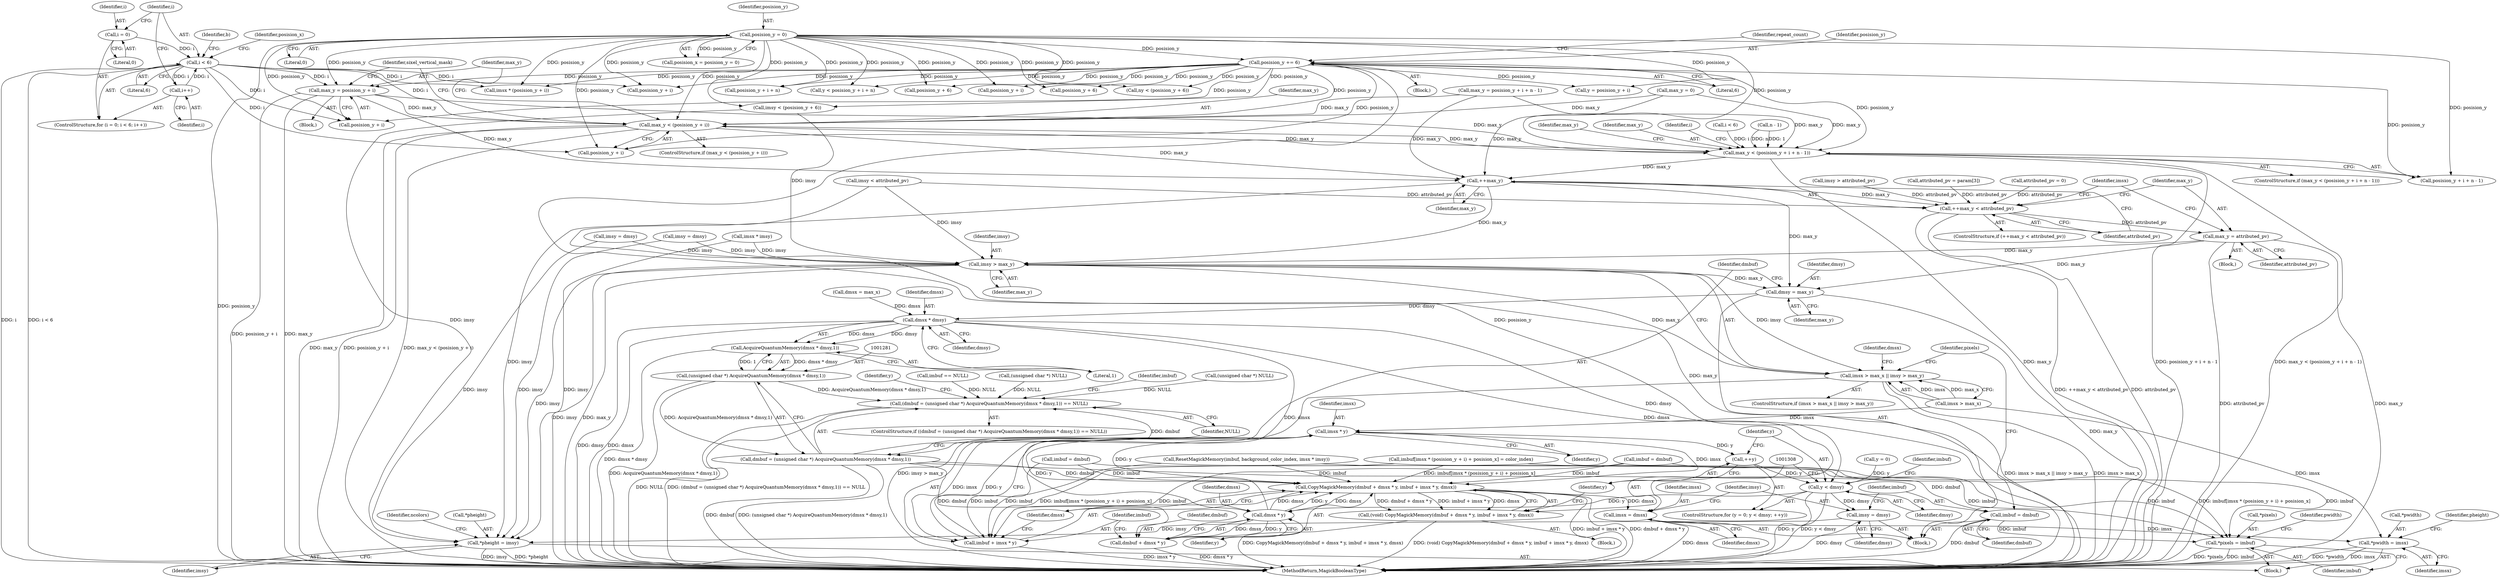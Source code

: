 digraph "0_ImageMagick_10b3823a7619ed22d42764733eb052c4159bc8c1_2@integer" {
"1001098" [label="(Call,max_y = posision_y + i)"];
"1000884" [label="(Call,posision_y += 6)"];
"1000165" [label="(Call,posision_y = 0)"];
"1001059" [label="(Call,i < 6)"];
"1001056" [label="(Call,i = 0)"];
"1001062" [label="(Call,i++)"];
"1001092" [label="(Call,max_y < (posision_y + i))"];
"1001201" [label="(Call,max_y < (posision_y + i + n - 1))"];
"1001254" [label="(Call,++max_y)"];
"1001253" [label="(Call,++max_y < attributed_pv)"];
"1001258" [label="(Call,max_y = attributed_pv)"];
"1001266" [label="(Call,imsy > max_y)"];
"1001262" [label="(Call,imsx > max_x || imsy > max_y)"];
"1001273" [label="(Call,dmsy = max_y)"];
"1001283" [label="(Call,dmsx * dmsy)"];
"1001282" [label="(Call,AcquireQuantumMemory(dmsx * dmsy,1))"];
"1001280" [label="(Call,(unsigned char *) AcquireQuantumMemory(dmsx * dmsy,1))"];
"1001277" [label="(Call,(dmbuf = (unsigned char *) AcquireQuantumMemory(dmsx * dmsy,1)) == NULL)"];
"1001278" [label="(Call,dmbuf = (unsigned char *) AcquireQuantumMemory(dmsx * dmsy,1))"];
"1001309" [label="(Call,CopyMagickMemory(dmbuf + dmsx * y, imbuf + imsx * y, dmsx))"];
"1001307" [label="(Call,(void) CopyMagickMemory(dmbuf + dmsx * y, imbuf + imsx * y, dmsx))"];
"1001312" [label="(Call,dmsx * y)"];
"1001310" [label="(Call,dmbuf + dmsx * y)"];
"1001317" [label="(Call,imsx * y)"];
"1001304" [label="(Call,++y)"];
"1001301" [label="(Call,y < dmsy)"];
"1001330" [label="(Call,imsy = dmsy)"];
"1001344" [label="(Call,*pheight = imsy)"];
"1001315" [label="(Call,imbuf + imsx * y)"];
"1001327" [label="(Call,imsx = dmsx)"];
"1001340" [label="(Call,*pwidth = imsx)"];
"1001333" [label="(Call,imbuf = dmbuf)"];
"1001336" [label="(Call,*pixels = imbuf)"];
"1001344" [label="(Call,*pheight = imsy)"];
"1001284" [label="(Identifier,dmsx)"];
"1001212" [label="(Identifier,max_y)"];
"1001256" [label="(Identifier,attributed_pv)"];
"1001159" [label="(Call,posision_y + i)"];
"1001202" [label="(Identifier,max_y)"];
"1001299" [label="(Identifier,y)"];
"1001319" [label="(Identifier,y)"];
"1001098" [label="(Call,max_y = posision_y + i)"];
"1001267" [label="(Identifier,imsy)"];
"1001094" [label="(Call,posision_y + i)"];
"1001252" [label="(ControlStructure,if (++max_y < attributed_pv))"];
"1001333" [label="(Call,imbuf = dmbuf)"];
"1001334" [label="(Identifier,imbuf)"];
"1001287" [label="(Identifier,NULL)"];
"1001072" [label="(Call,imbuf[imsx * (posision_y + i) + posision_x] = color_index)"];
"1001203" [label="(Call,posision_y + i + n - 1)"];
"1000909" [label="(Call,imsy < (posision_y + 6))"];
"1001211" [label="(Call,max_y = posision_y + i + n - 1)"];
"1001274" [label="(Identifier,dmsy)"];
"1001314" [label="(Identifier,y)"];
"1001307" [label="(Call,(void) CopyMagickMemory(dmbuf + dmsx * y, imbuf + imsx * y, dmsx))"];
"1001315" [label="(Call,imbuf + imsx * y)"];
"1001316" [label="(Identifier,imbuf)"];
"1001320" [label="(Identifier,dmsx)"];
"1001078" [label="(Call,posision_y + i)"];
"1001310" [label="(Call,dmbuf + dmsx * y)"];
"1001099" [label="(Identifier,max_y)"];
"1001063" [label="(Identifier,i)"];
"1001068" [label="(Identifier,b)"];
"1000170" [label="(Call,max_y = 0)"];
"1000209" [label="(Call,imbuf == NULL)"];
"1001157" [label="(Call,y = posision_y + i)"];
"1001350" [label="(Identifier,ncolors)"];
"1001057" [label="(Identifier,i)"];
"1001261" [label="(ControlStructure,if (imsx > max_x || imsy > max_y))"];
"1001268" [label="(Identifier,max_y)"];
"1001434" [label="(MethodReturn,MagickBooleanType)"];
"1001259" [label="(Identifier,max_y)"];
"1001275" [label="(Identifier,max_y)"];
"1001091" [label="(ControlStructure,if (max_y < (posision_y + i)))"];
"1001340" [label="(Call,*pwidth = imsx)"];
"1001331" [label="(Identifier,imsy)"];
"1000319" [label="(Call,ResetMagickMemory(imbuf, background_color_index, imsx * imsy))"];
"1001329" [label="(Identifier,dmsx)"];
"1000595" [label="(Call,imsy > attributed_pv)"];
"1001311" [label="(Identifier,dmbuf)"];
"1001309" [label="(Call,CopyMagickMemory(dmbuf + dmsx * y, imbuf + imsx * y, dmsx))"];
"1001221" [label="(Identifier,i)"];
"1000911" [label="(Call,posision_y + 6)"];
"1000167" [label="(Literal,0)"];
"1001304" [label="(Call,++y)"];
"1001020" [label="(Call,imbuf = dmbuf)"];
"1001328" [label="(Identifier,imsx)"];
"1001318" [label="(Identifier,imsx)"];
"1001345" [label="(Call,*pheight)"];
"1001060" [label="(Identifier,i)"];
"1001092" [label="(Call,max_y < (posision_y + i))"];
"1000964" [label="(Call,(unsigned char *) NULL)"];
"1001076" [label="(Call,imsx * (posision_y + i))"];
"1001263" [label="(Call,imsx > max_x)"];
"1001277" [label="(Call,(dmbuf = (unsigned char *) AcquireQuantumMemory(dmsx * dmsy,1)) == NULL)"];
"1001302" [label="(Identifier,y)"];
"1001279" [label="(Identifier,dmbuf)"];
"1001305" [label="(Identifier,y)"];
"1001306" [label="(Block,)"];
"1001332" [label="(Identifier,dmsy)"];
"1001062" [label="(Call,i++)"];
"1001257" [label="(Block,)"];
"1001301" [label="(Call,y < dmsy)"];
"1001100" [label="(Call,posision_y + i)"];
"1000936" [label="(Call,posision_y + 6)"];
"1001115" [label="(Call,i < 6)"];
"1001104" [label="(Identifier,sixel_vertical_mask)"];
"1001330" [label="(Call,imsy = dmsy)"];
"1001262" [label="(Call,imsx > max_x || imsy > max_y)"];
"1000934" [label="(Call,ny < (posision_y + 6))"];
"1001341" [label="(Call,*pwidth)"];
"1001055" [label="(ControlStructure,for (i = 0; i < 6; i++))"];
"1001278" [label="(Call,dmbuf = (unsigned char *) AcquireQuantumMemory(dmsx * dmsy,1))"];
"1001058" [label="(Literal,0)"];
"1001253" [label="(Call,++max_y < attributed_pv)"];
"1001254" [label="(Call,++max_y)"];
"1001280" [label="(Call,(unsigned char *) AcquireQuantumMemory(dmsx * dmsy,1))"];
"1000888" [label="(Identifier,repeat_count)"];
"1001270" [label="(Call,dmsx = max_x)"];
"1001298" [label="(Call,y = 0)"];
"1000131" [label="(Block,)"];
"1000885" [label="(Identifier,posision_y)"];
"1001264" [label="(Identifier,imsx)"];
"1001276" [label="(ControlStructure,if ((dmbuf = (unsigned char *) AcquireQuantumMemory(dmsx * dmsy,1)) == NULL))"];
"1001346" [label="(Identifier,pheight)"];
"1001056" [label="(Call,i = 0)"];
"1001207" [label="(Call,n - 1)"];
"1000665" [label="(Call,imsy = dmsy)"];
"1001342" [label="(Identifier,pwidth)"];
"1001313" [label="(Identifier,dmsx)"];
"1001285" [label="(Identifier,dmsy)"];
"1001260" [label="(Identifier,attributed_pv)"];
"1001297" [label="(ControlStructure,for (y = 0; y < dmsy; ++y))"];
"1001290" [label="(Identifier,imbuf)"];
"1001283" [label="(Call,dmsx * dmsy)"];
"1001317" [label="(Call,imsx * y)"];
"1000886" [label="(Literal,6)"];
"1001271" [label="(Identifier,dmsx)"];
"1001347" [label="(Identifier,imsy)"];
"1000612" [label="(Call,(unsigned char *) NULL)"];
"1001164" [label="(Call,posision_y + i + n)"];
"1001061" [label="(Literal,6)"];
"1001201" [label="(Call,max_y < (posision_y + i + n - 1))"];
"1000166" [label="(Identifier,posision_y)"];
"1001017" [label="(Call,imsy = dmsy)"];
"1001059" [label="(Call,i < 6)"];
"1001255" [label="(Identifier,max_y)"];
"1001336" [label="(Call,*pixels = imbuf)"];
"1001339" [label="(Identifier,imbuf)"];
"1001312" [label="(Call,dmsx * y)"];
"1001335" [label="(Identifier,dmbuf)"];
"1001343" [label="(Identifier,imsx)"];
"1000165" [label="(Call,posision_y = 0)"];
"1001093" [label="(Identifier,max_y)"];
"1000884" [label="(Call,posision_y += 6)"];
"1001269" [label="(Block,)"];
"1001282" [label="(Call,AcquireQuantumMemory(dmsx * dmsy,1))"];
"1001303" [label="(Identifier,dmsy)"];
"1001266" [label="(Call,imsy > max_y)"];
"1001200" [label="(ControlStructure,if (max_y < (posision_y + i + n - 1)))"];
"1000556" [label="(Call,attributed_pv = param[3])"];
"1000878" [label="(Block,)"];
"1001286" [label="(Literal,1)"];
"1001162" [label="(Call,y < posision_y + i + n)"];
"1001097" [label="(Block,)"];
"1000163" [label="(Call,posision_x = posision_y = 0)"];
"1000580" [label="(Call,imsy < attributed_pv)"];
"1000322" [label="(Call,imsx * imsy)"];
"1001107" [label="(Identifier,posision_x)"];
"1001258" [label="(Call,max_y = attributed_pv)"];
"1001322" [label="(Identifier,imbuf)"];
"1001338" [label="(Identifier,pixels)"];
"1001273" [label="(Call,dmsy = max_y)"];
"1001337" [label="(Call,*pixels)"];
"1000668" [label="(Call,imbuf = dmbuf)"];
"1000181" [label="(Call,attributed_pv = 0)"];
"1001327" [label="(Call,imsx = dmsx)"];
"1001098" -> "1001097"  [label="AST: "];
"1001098" -> "1001100"  [label="CFG: "];
"1001099" -> "1001098"  [label="AST: "];
"1001100" -> "1001098"  [label="AST: "];
"1001104" -> "1001098"  [label="CFG: "];
"1001098" -> "1001434"  [label="DDG: max_y"];
"1001098" -> "1001434"  [label="DDG: posision_y + i"];
"1001098" -> "1001092"  [label="DDG: max_y"];
"1000884" -> "1001098"  [label="DDG: posision_y"];
"1000165" -> "1001098"  [label="DDG: posision_y"];
"1001059" -> "1001098"  [label="DDG: i"];
"1001098" -> "1001201"  [label="DDG: max_y"];
"1001098" -> "1001254"  [label="DDG: max_y"];
"1000884" -> "1000878"  [label="AST: "];
"1000884" -> "1000886"  [label="CFG: "];
"1000885" -> "1000884"  [label="AST: "];
"1000886" -> "1000884"  [label="AST: "];
"1000888" -> "1000884"  [label="CFG: "];
"1000884" -> "1001434"  [label="DDG: posision_y"];
"1000165" -> "1000884"  [label="DDG: posision_y"];
"1000884" -> "1000909"  [label="DDG: posision_y"];
"1000884" -> "1000911"  [label="DDG: posision_y"];
"1000884" -> "1000934"  [label="DDG: posision_y"];
"1000884" -> "1000936"  [label="DDG: posision_y"];
"1000884" -> "1001076"  [label="DDG: posision_y"];
"1000884" -> "1001078"  [label="DDG: posision_y"];
"1000884" -> "1001092"  [label="DDG: posision_y"];
"1000884" -> "1001094"  [label="DDG: posision_y"];
"1000884" -> "1001100"  [label="DDG: posision_y"];
"1000884" -> "1001157"  [label="DDG: posision_y"];
"1000884" -> "1001159"  [label="DDG: posision_y"];
"1000884" -> "1001162"  [label="DDG: posision_y"];
"1000884" -> "1001164"  [label="DDG: posision_y"];
"1000884" -> "1001201"  [label="DDG: posision_y"];
"1000884" -> "1001203"  [label="DDG: posision_y"];
"1000165" -> "1000163"  [label="AST: "];
"1000165" -> "1000167"  [label="CFG: "];
"1000166" -> "1000165"  [label="AST: "];
"1000167" -> "1000165"  [label="AST: "];
"1000163" -> "1000165"  [label="CFG: "];
"1000165" -> "1001434"  [label="DDG: posision_y"];
"1000165" -> "1000163"  [label="DDG: posision_y"];
"1000165" -> "1000909"  [label="DDG: posision_y"];
"1000165" -> "1000911"  [label="DDG: posision_y"];
"1000165" -> "1000934"  [label="DDG: posision_y"];
"1000165" -> "1000936"  [label="DDG: posision_y"];
"1000165" -> "1001076"  [label="DDG: posision_y"];
"1000165" -> "1001078"  [label="DDG: posision_y"];
"1000165" -> "1001092"  [label="DDG: posision_y"];
"1000165" -> "1001094"  [label="DDG: posision_y"];
"1000165" -> "1001100"  [label="DDG: posision_y"];
"1000165" -> "1001157"  [label="DDG: posision_y"];
"1000165" -> "1001159"  [label="DDG: posision_y"];
"1000165" -> "1001162"  [label="DDG: posision_y"];
"1000165" -> "1001164"  [label="DDG: posision_y"];
"1000165" -> "1001201"  [label="DDG: posision_y"];
"1000165" -> "1001203"  [label="DDG: posision_y"];
"1001059" -> "1001055"  [label="AST: "];
"1001059" -> "1001061"  [label="CFG: "];
"1001060" -> "1001059"  [label="AST: "];
"1001061" -> "1001059"  [label="AST: "];
"1001068" -> "1001059"  [label="CFG: "];
"1001107" -> "1001059"  [label="CFG: "];
"1001059" -> "1001434"  [label="DDG: i"];
"1001059" -> "1001434"  [label="DDG: i < 6"];
"1001056" -> "1001059"  [label="DDG: i"];
"1001062" -> "1001059"  [label="DDG: i"];
"1001059" -> "1001062"  [label="DDG: i"];
"1001059" -> "1001076"  [label="DDG: i"];
"1001059" -> "1001078"  [label="DDG: i"];
"1001059" -> "1001092"  [label="DDG: i"];
"1001059" -> "1001094"  [label="DDG: i"];
"1001059" -> "1001100"  [label="DDG: i"];
"1001056" -> "1001055"  [label="AST: "];
"1001056" -> "1001058"  [label="CFG: "];
"1001057" -> "1001056"  [label="AST: "];
"1001058" -> "1001056"  [label="AST: "];
"1001060" -> "1001056"  [label="CFG: "];
"1001062" -> "1001055"  [label="AST: "];
"1001062" -> "1001063"  [label="CFG: "];
"1001063" -> "1001062"  [label="AST: "];
"1001060" -> "1001062"  [label="CFG: "];
"1001092" -> "1001091"  [label="AST: "];
"1001092" -> "1001094"  [label="CFG: "];
"1001093" -> "1001092"  [label="AST: "];
"1001094" -> "1001092"  [label="AST: "];
"1001099" -> "1001092"  [label="CFG: "];
"1001104" -> "1001092"  [label="CFG: "];
"1001092" -> "1001434"  [label="DDG: posision_y + i"];
"1001092" -> "1001434"  [label="DDG: max_y < (posision_y + i)"];
"1001092" -> "1001434"  [label="DDG: max_y"];
"1001201" -> "1001092"  [label="DDG: max_y"];
"1001211" -> "1001092"  [label="DDG: max_y"];
"1000170" -> "1001092"  [label="DDG: max_y"];
"1001092" -> "1001201"  [label="DDG: max_y"];
"1001092" -> "1001254"  [label="DDG: max_y"];
"1001201" -> "1001200"  [label="AST: "];
"1001201" -> "1001203"  [label="CFG: "];
"1001202" -> "1001201"  [label="AST: "];
"1001203" -> "1001201"  [label="AST: "];
"1001212" -> "1001201"  [label="CFG: "];
"1001221" -> "1001201"  [label="CFG: "];
"1001201" -> "1001434"  [label="DDG: max_y"];
"1001201" -> "1001434"  [label="DDG: posision_y + i + n - 1"];
"1001201" -> "1001434"  [label="DDG: max_y < (posision_y + i + n - 1)"];
"1001211" -> "1001201"  [label="DDG: max_y"];
"1000170" -> "1001201"  [label="DDG: max_y"];
"1001115" -> "1001201"  [label="DDG: i"];
"1001207" -> "1001201"  [label="DDG: n"];
"1001207" -> "1001201"  [label="DDG: 1"];
"1001201" -> "1001254"  [label="DDG: max_y"];
"1001254" -> "1001253"  [label="AST: "];
"1001254" -> "1001255"  [label="CFG: "];
"1001255" -> "1001254"  [label="AST: "];
"1001256" -> "1001254"  [label="CFG: "];
"1001254" -> "1001434"  [label="DDG: max_y"];
"1001254" -> "1001253"  [label="DDG: max_y"];
"1001211" -> "1001254"  [label="DDG: max_y"];
"1000170" -> "1001254"  [label="DDG: max_y"];
"1001254" -> "1001266"  [label="DDG: max_y"];
"1001254" -> "1001273"  [label="DDG: max_y"];
"1001253" -> "1001252"  [label="AST: "];
"1001253" -> "1001256"  [label="CFG: "];
"1001256" -> "1001253"  [label="AST: "];
"1001259" -> "1001253"  [label="CFG: "];
"1001264" -> "1001253"  [label="CFG: "];
"1001253" -> "1001434"  [label="DDG: ++max_y < attributed_pv"];
"1001253" -> "1001434"  [label="DDG: attributed_pv"];
"1000181" -> "1001253"  [label="DDG: attributed_pv"];
"1000556" -> "1001253"  [label="DDG: attributed_pv"];
"1000580" -> "1001253"  [label="DDG: attributed_pv"];
"1000595" -> "1001253"  [label="DDG: attributed_pv"];
"1001253" -> "1001258"  [label="DDG: attributed_pv"];
"1001258" -> "1001257"  [label="AST: "];
"1001258" -> "1001260"  [label="CFG: "];
"1001259" -> "1001258"  [label="AST: "];
"1001260" -> "1001258"  [label="AST: "];
"1001264" -> "1001258"  [label="CFG: "];
"1001258" -> "1001434"  [label="DDG: attributed_pv"];
"1001258" -> "1001434"  [label="DDG: max_y"];
"1001258" -> "1001266"  [label="DDG: max_y"];
"1001258" -> "1001273"  [label="DDG: max_y"];
"1001266" -> "1001262"  [label="AST: "];
"1001266" -> "1001268"  [label="CFG: "];
"1001267" -> "1001266"  [label="AST: "];
"1001268" -> "1001266"  [label="AST: "];
"1001262" -> "1001266"  [label="CFG: "];
"1001266" -> "1001434"  [label="DDG: imsy"];
"1001266" -> "1001434"  [label="DDG: max_y"];
"1001266" -> "1001262"  [label="DDG: imsy"];
"1001266" -> "1001262"  [label="DDG: max_y"];
"1001017" -> "1001266"  [label="DDG: imsy"];
"1000909" -> "1001266"  [label="DDG: imsy"];
"1000580" -> "1001266"  [label="DDG: imsy"];
"1000322" -> "1001266"  [label="DDG: imsy"];
"1000665" -> "1001266"  [label="DDG: imsy"];
"1001266" -> "1001273"  [label="DDG: max_y"];
"1001266" -> "1001344"  [label="DDG: imsy"];
"1001262" -> "1001261"  [label="AST: "];
"1001262" -> "1001263"  [label="CFG: "];
"1001263" -> "1001262"  [label="AST: "];
"1001271" -> "1001262"  [label="CFG: "];
"1001338" -> "1001262"  [label="CFG: "];
"1001262" -> "1001434"  [label="DDG: imsy > max_y"];
"1001262" -> "1001434"  [label="DDG: imsx > max_x || imsy > max_y"];
"1001262" -> "1001434"  [label="DDG: imsx > max_x"];
"1001263" -> "1001262"  [label="DDG: imsx"];
"1001263" -> "1001262"  [label="DDG: max_x"];
"1001273" -> "1001269"  [label="AST: "];
"1001273" -> "1001275"  [label="CFG: "];
"1001274" -> "1001273"  [label="AST: "];
"1001275" -> "1001273"  [label="AST: "];
"1001279" -> "1001273"  [label="CFG: "];
"1001273" -> "1001434"  [label="DDG: max_y"];
"1001273" -> "1001283"  [label="DDG: dmsy"];
"1001283" -> "1001282"  [label="AST: "];
"1001283" -> "1001285"  [label="CFG: "];
"1001284" -> "1001283"  [label="AST: "];
"1001285" -> "1001283"  [label="AST: "];
"1001286" -> "1001283"  [label="CFG: "];
"1001283" -> "1001434"  [label="DDG: dmsy"];
"1001283" -> "1001434"  [label="DDG: dmsx"];
"1001283" -> "1001282"  [label="DDG: dmsx"];
"1001283" -> "1001282"  [label="DDG: dmsy"];
"1001270" -> "1001283"  [label="DDG: dmsx"];
"1001283" -> "1001301"  [label="DDG: dmsy"];
"1001283" -> "1001312"  [label="DDG: dmsx"];
"1001283" -> "1001327"  [label="DDG: dmsx"];
"1001282" -> "1001280"  [label="AST: "];
"1001282" -> "1001286"  [label="CFG: "];
"1001286" -> "1001282"  [label="AST: "];
"1001280" -> "1001282"  [label="CFG: "];
"1001282" -> "1001434"  [label="DDG: dmsx * dmsy"];
"1001282" -> "1001280"  [label="DDG: dmsx * dmsy"];
"1001282" -> "1001280"  [label="DDG: 1"];
"1001280" -> "1001278"  [label="AST: "];
"1001281" -> "1001280"  [label="AST: "];
"1001278" -> "1001280"  [label="CFG: "];
"1001280" -> "1001434"  [label="DDG: AcquireQuantumMemory(dmsx * dmsy,1)"];
"1001280" -> "1001277"  [label="DDG: AcquireQuantumMemory(dmsx * dmsy,1)"];
"1001280" -> "1001278"  [label="DDG: AcquireQuantumMemory(dmsx * dmsy,1)"];
"1001277" -> "1001276"  [label="AST: "];
"1001277" -> "1001287"  [label="CFG: "];
"1001278" -> "1001277"  [label="AST: "];
"1001287" -> "1001277"  [label="AST: "];
"1001290" -> "1001277"  [label="CFG: "];
"1001299" -> "1001277"  [label="CFG: "];
"1001277" -> "1001434"  [label="DDG: (dmbuf = (unsigned char *) AcquireQuantumMemory(dmsx * dmsy,1)) == NULL"];
"1001277" -> "1001434"  [label="DDG: NULL"];
"1001278" -> "1001277"  [label="DDG: dmbuf"];
"1000612" -> "1001277"  [label="DDG: NULL"];
"1000964" -> "1001277"  [label="DDG: NULL"];
"1000209" -> "1001277"  [label="DDG: NULL"];
"1001279" -> "1001278"  [label="AST: "];
"1001287" -> "1001278"  [label="CFG: "];
"1001278" -> "1001434"  [label="DDG: (unsigned char *) AcquireQuantumMemory(dmsx * dmsy,1)"];
"1001278" -> "1001434"  [label="DDG: dmbuf"];
"1001278" -> "1001309"  [label="DDG: dmbuf"];
"1001278" -> "1001310"  [label="DDG: dmbuf"];
"1001278" -> "1001333"  [label="DDG: dmbuf"];
"1001309" -> "1001307"  [label="AST: "];
"1001309" -> "1001320"  [label="CFG: "];
"1001310" -> "1001309"  [label="AST: "];
"1001315" -> "1001309"  [label="AST: "];
"1001320" -> "1001309"  [label="AST: "];
"1001307" -> "1001309"  [label="CFG: "];
"1001309" -> "1001434"  [label="DDG: imbuf + imsx * y"];
"1001309" -> "1001434"  [label="DDG: dmbuf + dmsx * y"];
"1001309" -> "1001307"  [label="DDG: dmbuf + dmsx * y"];
"1001309" -> "1001307"  [label="DDG: imbuf + imsx * y"];
"1001309" -> "1001307"  [label="DDG: dmsx"];
"1001312" -> "1001309"  [label="DDG: dmsx"];
"1001312" -> "1001309"  [label="DDG: y"];
"1001309" -> "1001312"  [label="DDG: dmsx"];
"1001020" -> "1001309"  [label="DDG: imbuf"];
"1001072" -> "1001309"  [label="DDG: imbuf[imsx * (posision_y + i) + posision_x]"];
"1000668" -> "1001309"  [label="DDG: imbuf"];
"1000319" -> "1001309"  [label="DDG: imbuf"];
"1001317" -> "1001309"  [label="DDG: imsx"];
"1001317" -> "1001309"  [label="DDG: y"];
"1001309" -> "1001327"  [label="DDG: dmsx"];
"1001307" -> "1001306"  [label="AST: "];
"1001308" -> "1001307"  [label="AST: "];
"1001305" -> "1001307"  [label="CFG: "];
"1001307" -> "1001434"  [label="DDG: CopyMagickMemory(dmbuf + dmsx * y, imbuf + imsx * y, dmsx)"];
"1001307" -> "1001434"  [label="DDG: (void) CopyMagickMemory(dmbuf + dmsx * y, imbuf + imsx * y, dmsx)"];
"1001312" -> "1001310"  [label="AST: "];
"1001312" -> "1001314"  [label="CFG: "];
"1001313" -> "1001312"  [label="AST: "];
"1001314" -> "1001312"  [label="AST: "];
"1001310" -> "1001312"  [label="CFG: "];
"1001312" -> "1001310"  [label="DDG: dmsx"];
"1001312" -> "1001310"  [label="DDG: y"];
"1001301" -> "1001312"  [label="DDG: y"];
"1001312" -> "1001317"  [label="DDG: y"];
"1001311" -> "1001310"  [label="AST: "];
"1001316" -> "1001310"  [label="CFG: "];
"1001310" -> "1001434"  [label="DDG: dmsx * y"];
"1001317" -> "1001315"  [label="AST: "];
"1001317" -> "1001319"  [label="CFG: "];
"1001318" -> "1001317"  [label="AST: "];
"1001319" -> "1001317"  [label="AST: "];
"1001315" -> "1001317"  [label="CFG: "];
"1001317" -> "1001304"  [label="DDG: y"];
"1001317" -> "1001315"  [label="DDG: imsx"];
"1001317" -> "1001315"  [label="DDG: y"];
"1001263" -> "1001317"  [label="DDG: imsx"];
"1001304" -> "1001297"  [label="AST: "];
"1001304" -> "1001305"  [label="CFG: "];
"1001305" -> "1001304"  [label="AST: "];
"1001302" -> "1001304"  [label="CFG: "];
"1001304" -> "1001301"  [label="DDG: y"];
"1001301" -> "1001297"  [label="AST: "];
"1001301" -> "1001303"  [label="CFG: "];
"1001302" -> "1001301"  [label="AST: "];
"1001303" -> "1001301"  [label="AST: "];
"1001308" -> "1001301"  [label="CFG: "];
"1001322" -> "1001301"  [label="CFG: "];
"1001301" -> "1001434"  [label="DDG: y"];
"1001301" -> "1001434"  [label="DDG: y < dmsy"];
"1001298" -> "1001301"  [label="DDG: y"];
"1001301" -> "1001330"  [label="DDG: dmsy"];
"1001330" -> "1001269"  [label="AST: "];
"1001330" -> "1001332"  [label="CFG: "];
"1001331" -> "1001330"  [label="AST: "];
"1001332" -> "1001330"  [label="AST: "];
"1001334" -> "1001330"  [label="CFG: "];
"1001330" -> "1001434"  [label="DDG: dmsy"];
"1001330" -> "1001344"  [label="DDG: imsy"];
"1001344" -> "1000131"  [label="AST: "];
"1001344" -> "1001347"  [label="CFG: "];
"1001345" -> "1001344"  [label="AST: "];
"1001347" -> "1001344"  [label="AST: "];
"1001350" -> "1001344"  [label="CFG: "];
"1001344" -> "1001434"  [label="DDG: imsy"];
"1001344" -> "1001434"  [label="DDG: *pheight"];
"1001017" -> "1001344"  [label="DDG: imsy"];
"1000909" -> "1001344"  [label="DDG: imsy"];
"1000580" -> "1001344"  [label="DDG: imsy"];
"1000322" -> "1001344"  [label="DDG: imsy"];
"1000665" -> "1001344"  [label="DDG: imsy"];
"1001316" -> "1001315"  [label="AST: "];
"1001320" -> "1001315"  [label="CFG: "];
"1001315" -> "1001434"  [label="DDG: imsx * y"];
"1001020" -> "1001315"  [label="DDG: imbuf"];
"1001072" -> "1001315"  [label="DDG: imbuf[imsx * (posision_y + i) + posision_x]"];
"1000668" -> "1001315"  [label="DDG: imbuf"];
"1000319" -> "1001315"  [label="DDG: imbuf"];
"1001327" -> "1001269"  [label="AST: "];
"1001327" -> "1001329"  [label="CFG: "];
"1001328" -> "1001327"  [label="AST: "];
"1001329" -> "1001327"  [label="AST: "];
"1001331" -> "1001327"  [label="CFG: "];
"1001327" -> "1001434"  [label="DDG: dmsx"];
"1001327" -> "1001340"  [label="DDG: imsx"];
"1001340" -> "1000131"  [label="AST: "];
"1001340" -> "1001343"  [label="CFG: "];
"1001341" -> "1001340"  [label="AST: "];
"1001343" -> "1001340"  [label="AST: "];
"1001346" -> "1001340"  [label="CFG: "];
"1001340" -> "1001434"  [label="DDG: *pwidth"];
"1001340" -> "1001434"  [label="DDG: imsx"];
"1001263" -> "1001340"  [label="DDG: imsx"];
"1001333" -> "1001269"  [label="AST: "];
"1001333" -> "1001335"  [label="CFG: "];
"1001334" -> "1001333"  [label="AST: "];
"1001335" -> "1001333"  [label="AST: "];
"1001338" -> "1001333"  [label="CFG: "];
"1001333" -> "1001434"  [label="DDG: dmbuf"];
"1001333" -> "1001336"  [label="DDG: imbuf"];
"1001336" -> "1000131"  [label="AST: "];
"1001336" -> "1001339"  [label="CFG: "];
"1001337" -> "1001336"  [label="AST: "];
"1001339" -> "1001336"  [label="AST: "];
"1001342" -> "1001336"  [label="CFG: "];
"1001336" -> "1001434"  [label="DDG: *pixels"];
"1001336" -> "1001434"  [label="DDG: imbuf"];
"1001020" -> "1001336"  [label="DDG: imbuf"];
"1001072" -> "1001336"  [label="DDG: imbuf[imsx * (posision_y + i) + posision_x]"];
"1000319" -> "1001336"  [label="DDG: imbuf"];
"1000668" -> "1001336"  [label="DDG: imbuf"];
}
